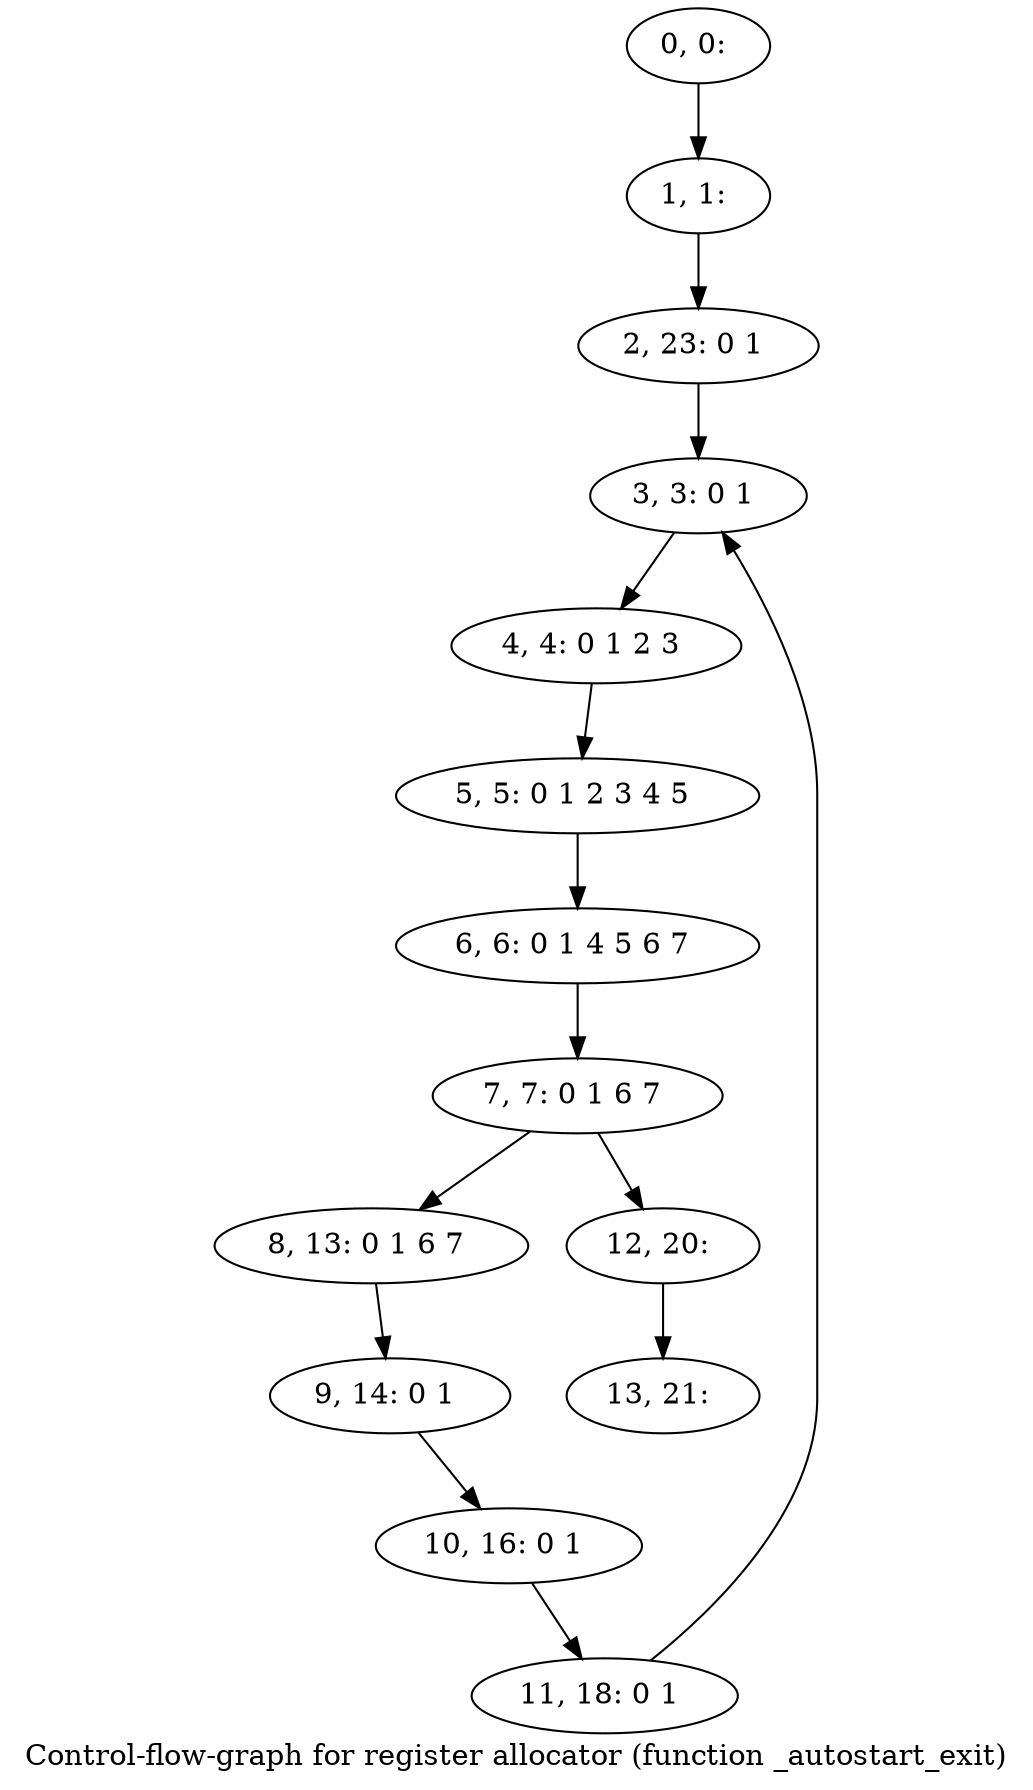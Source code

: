 digraph G {
graph [label="Control-flow-graph for register allocator (function _autostart_exit)"]
0[label="0, 0: "];
1[label="1, 1: "];
2[label="2, 23: 0 1 "];
3[label="3, 3: 0 1 "];
4[label="4, 4: 0 1 2 3 "];
5[label="5, 5: 0 1 2 3 4 5 "];
6[label="6, 6: 0 1 4 5 6 7 "];
7[label="7, 7: 0 1 6 7 "];
8[label="8, 13: 0 1 6 7 "];
9[label="9, 14: 0 1 "];
10[label="10, 16: 0 1 "];
11[label="11, 18: 0 1 "];
12[label="12, 20: "];
13[label="13, 21: "];
0->1 ;
1->2 ;
2->3 ;
3->4 ;
4->5 ;
5->6 ;
6->7 ;
7->8 ;
7->12 ;
8->9 ;
9->10 ;
10->11 ;
11->3 ;
12->13 ;
}
